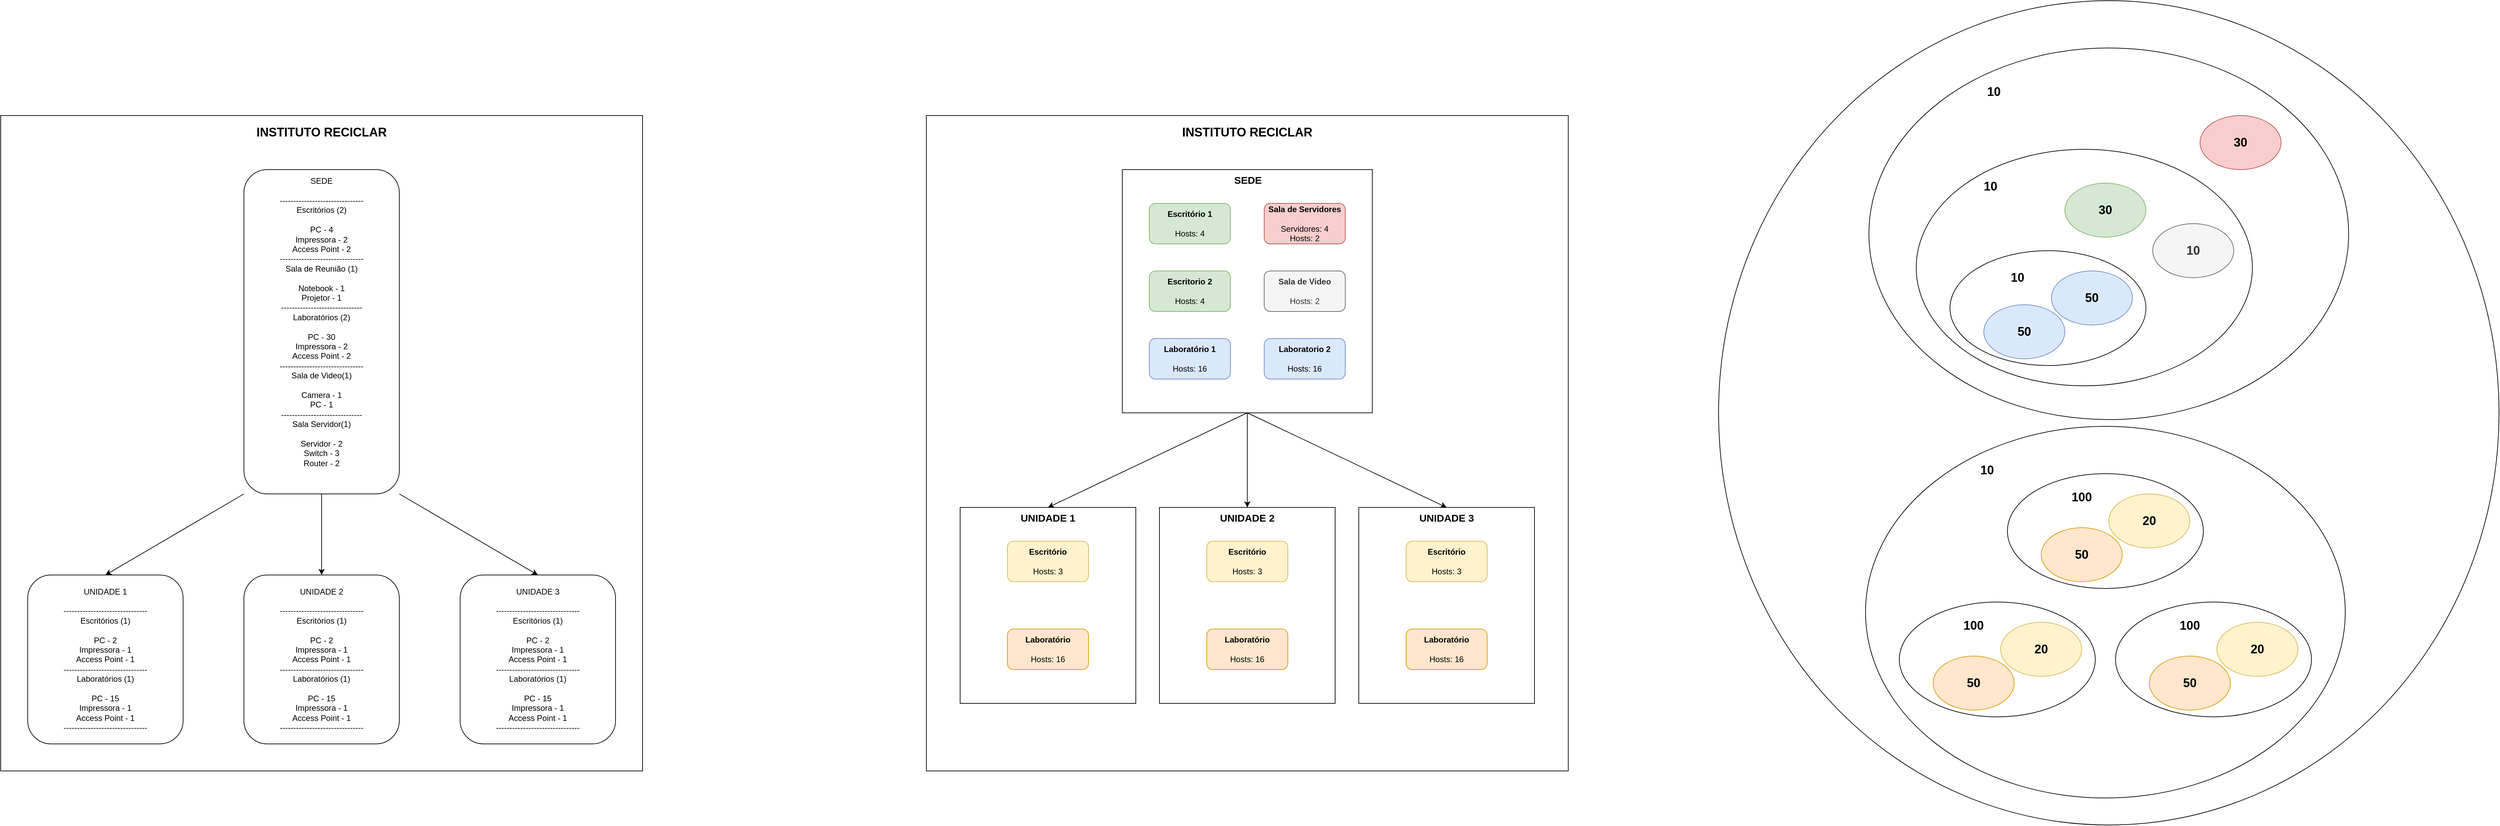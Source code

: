 <mxfile version="23.1.7" type="github">
  <diagram name="Page-1" id="ydfIUNK_gMVmEbcDhQVD">
    <mxGraphModel dx="4621" dy="2442" grid="1" gridSize="10" guides="1" tooltips="1" connect="1" arrows="1" fold="1" page="1" pageScale="1" pageWidth="850" pageHeight="1100" math="0" shadow="0">
      <root>
        <mxCell id="0" />
        <mxCell id="1" parent="0" />
        <mxCell id="fxwuEi95QCL5PJLkfZy1-62" value="" style="ellipse;whiteSpace=wrap;html=1;fillColor=none;" vertex="1" parent="1">
          <mxGeometry x="2492.5" y="-450" width="1155" height="1220" as="geometry" />
        </mxCell>
        <mxCell id="fxwuEi95QCL5PJLkfZy1-61" value="" style="ellipse;whiteSpace=wrap;html=1;fillColor=none;" vertex="1" parent="1">
          <mxGeometry x="2715" y="-380" width="710" height="550" as="geometry" />
        </mxCell>
        <mxCell id="fxwuEi95QCL5PJLkfZy1-58" value="" style="ellipse;whiteSpace=wrap;html=1;fillColor=none;" vertex="1" parent="1">
          <mxGeometry x="2785" y="-230" width="497.5" height="350" as="geometry" />
        </mxCell>
        <mxCell id="fxwuEi95QCL5PJLkfZy1-45" value="" style="ellipse;whiteSpace=wrap;html=1;fillColor=none;" vertex="1" parent="1">
          <mxGeometry x="2710" y="180" width="710" height="550" as="geometry" />
        </mxCell>
        <mxCell id="fxwuEi95QCL5PJLkfZy1-9" value="" style="rounded=0;whiteSpace=wrap;html=1;gradientColor=default;fillColor=none;" vertex="1" parent="1">
          <mxGeometry x="1320" y="-280" width="950" height="970" as="geometry" />
        </mxCell>
        <mxCell id="fxwuEi95QCL5PJLkfZy1-30" style="rounded=0;orthogonalLoop=1;jettySize=auto;html=1;entryX=0.5;entryY=0;entryDx=0;entryDy=0;exitX=0.5;exitY=1;exitDx=0;exitDy=0;" edge="1" parent="1" source="fxwuEi95QCL5PJLkfZy1-7" target="fxwuEi95QCL5PJLkfZy1-18">
          <mxGeometry relative="1" as="geometry" />
        </mxCell>
        <mxCell id="fxwuEi95QCL5PJLkfZy1-31" style="edgeStyle=orthogonalEdgeStyle;rounded=0;orthogonalLoop=1;jettySize=auto;html=1;exitX=0.5;exitY=1;exitDx=0;exitDy=0;entryX=0.5;entryY=0;entryDx=0;entryDy=0;" edge="1" parent="1" source="fxwuEi95QCL5PJLkfZy1-7" target="fxwuEi95QCL5PJLkfZy1-22">
          <mxGeometry relative="1" as="geometry" />
        </mxCell>
        <mxCell id="fxwuEi95QCL5PJLkfZy1-32" style="rounded=0;orthogonalLoop=1;jettySize=auto;html=1;exitX=0.5;exitY=1;exitDx=0;exitDy=0;entryX=0.5;entryY=0;entryDx=0;entryDy=0;" edge="1" parent="1" source="fxwuEi95QCL5PJLkfZy1-7" target="fxwuEi95QCL5PJLkfZy1-26">
          <mxGeometry relative="1" as="geometry" />
        </mxCell>
        <mxCell id="fxwuEi95QCL5PJLkfZy1-7" value="" style="rounded=0;whiteSpace=wrap;html=1;" vertex="1" parent="1">
          <mxGeometry x="1610" y="-200" width="370" height="360" as="geometry" />
        </mxCell>
        <mxCell id="63vsSF0owmm6zfgYTDCI-8" value="" style="rounded=0;whiteSpace=wrap;html=1;gradientColor=default;fillColor=none;" parent="1" vertex="1">
          <mxGeometry x="-50" y="-280" width="950" height="970" as="geometry" />
        </mxCell>
        <mxCell id="63vsSF0owmm6zfgYTDCI-5" style="rounded=0;orthogonalLoop=1;jettySize=auto;html=1;exitX=0;exitY=1;exitDx=0;exitDy=0;entryX=0.5;entryY=0;entryDx=0;entryDy=0;" parent="1" source="63vsSF0owmm6zfgYTDCI-1" target="63vsSF0owmm6zfgYTDCI-2" edge="1">
          <mxGeometry relative="1" as="geometry" />
        </mxCell>
        <mxCell id="63vsSF0owmm6zfgYTDCI-6" style="edgeStyle=orthogonalEdgeStyle;rounded=0;orthogonalLoop=1;jettySize=auto;html=1;exitX=0.5;exitY=1;exitDx=0;exitDy=0;" parent="1" source="63vsSF0owmm6zfgYTDCI-1" target="63vsSF0owmm6zfgYTDCI-4" edge="1">
          <mxGeometry relative="1" as="geometry" />
        </mxCell>
        <mxCell id="63vsSF0owmm6zfgYTDCI-7" style="rounded=0;orthogonalLoop=1;jettySize=auto;html=1;exitX=1;exitY=1;exitDx=0;exitDy=0;entryX=0.5;entryY=0;entryDx=0;entryDy=0;" parent="1" source="63vsSF0owmm6zfgYTDCI-1" target="63vsSF0owmm6zfgYTDCI-3" edge="1">
          <mxGeometry relative="1" as="geometry" />
        </mxCell>
        <mxCell id="63vsSF0owmm6zfgYTDCI-1" value="SEDE&lt;br&gt;&lt;div&gt;&lt;br&gt;&lt;/div&gt;&lt;div&gt;-------------------------------&lt;/div&gt;&lt;div&gt;&lt;span style=&quot;background-color: initial;&quot;&gt;Escritórios (2)&lt;/span&gt;&lt;br&gt;&lt;/div&gt;&lt;div&gt;&lt;br&gt;&lt;/div&gt;&lt;div&gt;PC - 4&lt;/div&gt;&lt;div&gt;Impressora - 2&lt;/div&gt;&lt;div&gt;Access Point - 2&lt;/div&gt;&lt;div&gt;&lt;span style=&quot;background-color: initial;&quot;&gt;-------------------------------&lt;/span&gt;&lt;br&gt;&lt;/div&gt;&lt;div&gt;&lt;span style=&quot;background-color: initial;&quot;&gt;Sala de Reunião (1)&lt;/span&gt;&lt;/div&gt;&lt;div&gt;&lt;span style=&quot;background-color: initial;&quot;&gt;&lt;br&gt;&lt;/span&gt;&lt;/div&gt;&lt;div&gt;&lt;span style=&quot;background-color: initial;&quot;&gt;Notebook - 1&lt;/span&gt;&lt;/div&gt;&lt;div&gt;Projetor - 1&lt;/div&gt;&lt;div&gt;------------------------------&lt;/div&gt;&lt;div&gt;Laboratórios (2)&lt;/div&gt;&lt;div&gt;&lt;br&gt;&lt;/div&gt;&lt;div&gt;PC - 30&lt;/div&gt;&lt;div&gt;Impressora - 2&lt;/div&gt;&lt;div&gt;Access Point - 2&lt;/div&gt;&lt;div&gt;-------------------------------&lt;/div&gt;&lt;div&gt;Sala de Video(1)&lt;/div&gt;&lt;div&gt;&lt;br&gt;&lt;/div&gt;&lt;div&gt;Camera - 1&lt;/div&gt;&lt;div&gt;PC - 1&lt;/div&gt;&lt;div&gt;------------------------------&lt;/div&gt;&lt;div&gt;Sala Servidor(1)&lt;/div&gt;&lt;div&gt;&lt;br&gt;&lt;/div&gt;&lt;div&gt;Servidor - 2&lt;/div&gt;&lt;div&gt;Switch - 3&lt;/div&gt;&lt;div&gt;Router - 2&lt;/div&gt;&lt;div&gt;&lt;br&gt;&lt;/div&gt;&lt;div&gt;&lt;br&gt;&lt;/div&gt;" style="rounded=1;whiteSpace=wrap;html=1;" parent="1" vertex="1">
          <mxGeometry x="310" y="-200" width="230" height="480" as="geometry" />
        </mxCell>
        <mxCell id="63vsSF0owmm6zfgYTDCI-2" value="UNIDADE 1&lt;br style=&quot;border-color: var(--border-color);&quot;&gt;&lt;div style=&quot;border-color: var(--border-color);&quot;&gt;&lt;br style=&quot;border-color: var(--border-color);&quot;&gt;&lt;/div&gt;&lt;div style=&quot;border-color: var(--border-color);&quot;&gt;-------------------------------&lt;/div&gt;&lt;div style=&quot;border-color: var(--border-color);&quot;&gt;Escritórios (1)&lt;br style=&quot;border-color: var(--border-color);&quot;&gt;&lt;/div&gt;&lt;div style=&quot;border-color: var(--border-color);&quot;&gt;&lt;br style=&quot;border-color: var(--border-color);&quot;&gt;&lt;/div&gt;&lt;div style=&quot;border-color: var(--border-color);&quot;&gt;PC - 2&lt;/div&gt;&lt;div style=&quot;border-color: var(--border-color);&quot;&gt;Impressora - 1&lt;/div&gt;&lt;div style=&quot;border-color: var(--border-color);&quot;&gt;Access Point - 1&lt;/div&gt;&lt;div style=&quot;border-color: var(--border-color);&quot;&gt;&lt;span style=&quot;border-color: var(--border-color); background-color: initial;&quot;&gt;-------------------------------&lt;/span&gt;&lt;br style=&quot;border-color: var(--border-color);&quot;&gt;&lt;/div&gt;&lt;div style=&quot;border-color: var(--border-color);&quot;&gt;Laboratórios (1)&lt;/div&gt;&lt;div style=&quot;border-color: var(--border-color);&quot;&gt;&lt;br style=&quot;border-color: var(--border-color);&quot;&gt;&lt;/div&gt;&lt;div style=&quot;border-color: var(--border-color);&quot;&gt;PC - 15&lt;/div&gt;&lt;div style=&quot;border-color: var(--border-color);&quot;&gt;Impressora - 1&lt;/div&gt;&lt;div style=&quot;border-color: var(--border-color);&quot;&gt;Access Point - 1&lt;/div&gt;&lt;div style=&quot;border-color: var(--border-color);&quot;&gt;-------------------------------&lt;/div&gt;" style="rounded=1;whiteSpace=wrap;html=1;" parent="1" vertex="1">
          <mxGeometry x="-10" y="400" width="230" height="250" as="geometry" />
        </mxCell>
        <mxCell id="63vsSF0owmm6zfgYTDCI-3" value="UNIDADE 3&lt;br style=&quot;border-color: var(--border-color);&quot;&gt;&lt;div style=&quot;border-color: var(--border-color);&quot;&gt;&lt;br style=&quot;border-color: var(--border-color);&quot;&gt;&lt;/div&gt;&lt;div style=&quot;border-color: var(--border-color);&quot;&gt;-------------------------------&lt;/div&gt;&lt;div style=&quot;border-color: var(--border-color);&quot;&gt;Escritórios (1)&lt;br style=&quot;border-color: var(--border-color);&quot;&gt;&lt;/div&gt;&lt;div style=&quot;border-color: var(--border-color);&quot;&gt;&lt;br style=&quot;border-color: var(--border-color);&quot;&gt;&lt;/div&gt;&lt;div style=&quot;border-color: var(--border-color);&quot;&gt;PC - 2&lt;/div&gt;&lt;div style=&quot;border-color: var(--border-color);&quot;&gt;Impressora - 1&lt;/div&gt;&lt;div style=&quot;border-color: var(--border-color);&quot;&gt;Access Point - 1&lt;/div&gt;&lt;div style=&quot;border-color: var(--border-color);&quot;&gt;-------------------------------&lt;br style=&quot;border-color: var(--border-color);&quot;&gt;&lt;/div&gt;&lt;div style=&quot;border-color: var(--border-color);&quot;&gt;Laboratórios (1)&lt;/div&gt;&lt;div style=&quot;border-color: var(--border-color);&quot;&gt;&lt;br style=&quot;border-color: var(--border-color);&quot;&gt;&lt;/div&gt;&lt;div style=&quot;border-color: var(--border-color);&quot;&gt;PC - 15&lt;/div&gt;&lt;div style=&quot;border-color: var(--border-color);&quot;&gt;Impressora - 1&lt;/div&gt;&lt;div style=&quot;border-color: var(--border-color);&quot;&gt;Access Point - 1&lt;/div&gt;&lt;div style=&quot;border-color: var(--border-color);&quot;&gt;-------------------------------&lt;/div&gt;" style="rounded=1;whiteSpace=wrap;html=1;" parent="1" vertex="1">
          <mxGeometry x="630" y="400" width="230" height="250" as="geometry" />
        </mxCell>
        <mxCell id="63vsSF0owmm6zfgYTDCI-4" value="UNIDADE 2&lt;br style=&quot;border-color: var(--border-color);&quot;&gt;&lt;div style=&quot;border-color: var(--border-color);&quot;&gt;&lt;br style=&quot;border-color: var(--border-color);&quot;&gt;&lt;/div&gt;&lt;div style=&quot;border-color: var(--border-color);&quot;&gt;-------------------------------&lt;/div&gt;&lt;div style=&quot;border-color: var(--border-color);&quot;&gt;Escritórios (1)&lt;br style=&quot;border-color: var(--border-color);&quot;&gt;&lt;/div&gt;&lt;div style=&quot;border-color: var(--border-color);&quot;&gt;&lt;br style=&quot;border-color: var(--border-color);&quot;&gt;&lt;/div&gt;&lt;div style=&quot;border-color: var(--border-color);&quot;&gt;PC - 2&lt;/div&gt;&lt;div style=&quot;border-color: var(--border-color);&quot;&gt;Impressora - 1&lt;/div&gt;&lt;div style=&quot;border-color: var(--border-color);&quot;&gt;Access Point - 1&lt;/div&gt;&lt;div style=&quot;border-color: var(--border-color);&quot;&gt;-------------------------------&lt;br style=&quot;border-color: var(--border-color);&quot;&gt;&lt;/div&gt;&lt;div style=&quot;border-color: var(--border-color);&quot;&gt;Laboratórios (1)&lt;/div&gt;&lt;div style=&quot;border-color: var(--border-color);&quot;&gt;&lt;br style=&quot;border-color: var(--border-color);&quot;&gt;&lt;/div&gt;&lt;div style=&quot;border-color: var(--border-color);&quot;&gt;PC - 15&lt;/div&gt;&lt;div style=&quot;border-color: var(--border-color);&quot;&gt;Impressora - 1&lt;/div&gt;&lt;div style=&quot;border-color: var(--border-color);&quot;&gt;Access Point - 1&lt;/div&gt;&lt;div style=&quot;border-color: var(--border-color);&quot;&gt;-------------------------------&lt;/div&gt;" style="rounded=1;whiteSpace=wrap;html=1;" parent="1" vertex="1">
          <mxGeometry x="310" y="400" width="230" height="250" as="geometry" />
        </mxCell>
        <mxCell id="63vsSF0owmm6zfgYTDCI-9" value="&lt;b&gt;&lt;font style=&quot;font-size: 18px;&quot;&gt;INSTITUTO RECICLAR&lt;/font&gt;&lt;/b&gt;" style="text;html=1;align=center;verticalAlign=middle;whiteSpace=wrap;rounded=0;" parent="1" vertex="1">
          <mxGeometry x="165" y="-270" width="520" height="30" as="geometry" />
        </mxCell>
        <mxCell id="fxwuEi95QCL5PJLkfZy1-1" value="&lt;b&gt;Escritório 1&lt;br&gt;&lt;/b&gt;&lt;br&gt;Hosts: 4" style="rounded=1;whiteSpace=wrap;html=1;fillColor=#d5e8d4;strokeColor=#82b366;" vertex="1" parent="1">
          <mxGeometry x="1650" y="-150" width="120" height="60" as="geometry" />
        </mxCell>
        <mxCell id="fxwuEi95QCL5PJLkfZy1-2" value="&lt;b&gt;Escritorio 2&lt;br&gt;&lt;/b&gt;&lt;br&gt;Hosts: 4" style="rounded=1;whiteSpace=wrap;html=1;fillColor=#d5e8d4;strokeColor=#82b366;" vertex="1" parent="1">
          <mxGeometry x="1650" y="-50" width="120" height="60" as="geometry" />
        </mxCell>
        <mxCell id="fxwuEi95QCL5PJLkfZy1-3" value="&lt;b&gt;Laboratório 1&lt;br&gt;&lt;/b&gt;&lt;br&gt;Hosts: 16" style="rounded=1;whiteSpace=wrap;html=1;fillColor=#dae8fc;strokeColor=#6c8ebf;" vertex="1" parent="1">
          <mxGeometry x="1650" y="50" width="120" height="60" as="geometry" />
        </mxCell>
        <mxCell id="fxwuEi95QCL5PJLkfZy1-4" value="&lt;b&gt;Laboratorio 2&lt;br&gt;&lt;/b&gt;&lt;br&gt;Hosts: 16" style="rounded=1;whiteSpace=wrap;html=1;fillColor=#dae8fc;strokeColor=#6c8ebf;" vertex="1" parent="1">
          <mxGeometry x="1820" y="50" width="120" height="60" as="geometry" />
        </mxCell>
        <mxCell id="fxwuEi95QCL5PJLkfZy1-5" value="&lt;b&gt;Sala de Video&lt;br&gt;&lt;/b&gt;&lt;br&gt;Hosts: 2" style="rounded=1;whiteSpace=wrap;html=1;fillColor=#f5f5f5;fontColor=#333333;strokeColor=#666666;" vertex="1" parent="1">
          <mxGeometry x="1820" y="-50" width="120" height="60" as="geometry" />
        </mxCell>
        <mxCell id="fxwuEi95QCL5PJLkfZy1-6" value="&lt;b&gt;Sala de Servidores&lt;br&gt;&lt;/b&gt;&lt;br&gt;Servidores: 4&lt;br&gt;Hosts: 2" style="rounded=1;whiteSpace=wrap;html=1;fillColor=#f8cecc;strokeColor=#b85450;" vertex="1" parent="1">
          <mxGeometry x="1820" y="-150" width="120" height="60" as="geometry" />
        </mxCell>
        <mxCell id="fxwuEi95QCL5PJLkfZy1-8" value="&lt;b&gt;&lt;font style=&quot;font-size: 15px;&quot;&gt;SEDE&lt;/font&gt;&lt;/b&gt;" style="text;html=1;align=center;verticalAlign=middle;whiteSpace=wrap;rounded=0;" vertex="1" parent="1">
          <mxGeometry x="1691" y="-200" width="210" height="30" as="geometry" />
        </mxCell>
        <mxCell id="fxwuEi95QCL5PJLkfZy1-10" value="&lt;b&gt;&lt;font style=&quot;font-size: 18px;&quot;&gt;INSTITUTO RECICLAR&lt;/font&gt;&lt;/b&gt;" style="text;html=1;align=center;verticalAlign=middle;whiteSpace=wrap;rounded=0;" vertex="1" parent="1">
          <mxGeometry x="1535" y="-270" width="520" height="30" as="geometry" />
        </mxCell>
        <mxCell id="fxwuEi95QCL5PJLkfZy1-11" value="" style="rounded=0;whiteSpace=wrap;html=1;" vertex="1" parent="1">
          <mxGeometry x="1370" y="300" width="260" height="290" as="geometry" />
        </mxCell>
        <mxCell id="fxwuEi95QCL5PJLkfZy1-12" value="&lt;b&gt;Escritório&lt;br&gt;&lt;/b&gt;&lt;br&gt;Hosts: 3" style="rounded=1;whiteSpace=wrap;html=1;fillColor=#fff2cc;strokeColor=#d6b656;" vertex="1" parent="1">
          <mxGeometry x="1440" y="350" width="120" height="60" as="geometry" />
        </mxCell>
        <mxCell id="fxwuEi95QCL5PJLkfZy1-14" value="&lt;b&gt;Laboratório&lt;br&gt;&lt;/b&gt;&lt;br&gt;Hosts: 16" style="rounded=1;whiteSpace=wrap;html=1;fillColor=#ffe6cc;strokeColor=#d79b00;" vertex="1" parent="1">
          <mxGeometry x="1440" y="480" width="120" height="60" as="geometry" />
        </mxCell>
        <mxCell id="fxwuEi95QCL5PJLkfZy1-18" value="&lt;b&gt;&lt;font style=&quot;font-size: 15px;&quot;&gt;UNIDADE 1&lt;/font&gt;&lt;/b&gt;" style="text;html=1;align=center;verticalAlign=middle;whiteSpace=wrap;rounded=0;" vertex="1" parent="1">
          <mxGeometry x="1395" y="300" width="210" height="30" as="geometry" />
        </mxCell>
        <mxCell id="fxwuEi95QCL5PJLkfZy1-19" value="" style="rounded=0;whiteSpace=wrap;html=1;" vertex="1" parent="1">
          <mxGeometry x="1665" y="300" width="260" height="290" as="geometry" />
        </mxCell>
        <mxCell id="fxwuEi95QCL5PJLkfZy1-20" value="&lt;b&gt;Escritório&lt;br&gt;&lt;/b&gt;&lt;br&gt;Hosts: 3" style="rounded=1;whiteSpace=wrap;html=1;fillColor=#fff2cc;strokeColor=#d6b656;" vertex="1" parent="1">
          <mxGeometry x="1735" y="350" width="120" height="60" as="geometry" />
        </mxCell>
        <mxCell id="fxwuEi95QCL5PJLkfZy1-21" value="&lt;b&gt;Laboratório&lt;br&gt;&lt;/b&gt;&lt;br&gt;Hosts: 16" style="rounded=1;whiteSpace=wrap;html=1;fillColor=#ffe6cc;strokeColor=#d79b00;" vertex="1" parent="1">
          <mxGeometry x="1735" y="480" width="120" height="60" as="geometry" />
        </mxCell>
        <mxCell id="fxwuEi95QCL5PJLkfZy1-22" value="&lt;b&gt;&lt;font style=&quot;font-size: 15px;&quot;&gt;UNIDADE 2&lt;/font&gt;&lt;/b&gt;" style="text;html=1;align=center;verticalAlign=middle;whiteSpace=wrap;rounded=0;" vertex="1" parent="1">
          <mxGeometry x="1690" y="300" width="210" height="30" as="geometry" />
        </mxCell>
        <mxCell id="fxwuEi95QCL5PJLkfZy1-23" value="" style="rounded=0;whiteSpace=wrap;html=1;" vertex="1" parent="1">
          <mxGeometry x="1960" y="300" width="260" height="290" as="geometry" />
        </mxCell>
        <mxCell id="fxwuEi95QCL5PJLkfZy1-24" value="&lt;b&gt;Escritório&lt;br&gt;&lt;/b&gt;&lt;br&gt;Hosts: 3" style="rounded=1;whiteSpace=wrap;html=1;fillColor=#fff2cc;strokeColor=#d6b656;" vertex="1" parent="1">
          <mxGeometry x="2030" y="350" width="120" height="60" as="geometry" />
        </mxCell>
        <mxCell id="fxwuEi95QCL5PJLkfZy1-25" value="&lt;b&gt;Laboratório&lt;br&gt;&lt;/b&gt;&lt;br&gt;Hosts: 16" style="rounded=1;whiteSpace=wrap;html=1;fillColor=#ffe6cc;strokeColor=#d79b00;" vertex="1" parent="1">
          <mxGeometry x="2030" y="480" width="120" height="60" as="geometry" />
        </mxCell>
        <mxCell id="fxwuEi95QCL5PJLkfZy1-26" value="&lt;b&gt;&lt;font style=&quot;font-size: 15px;&quot;&gt;UNIDADE 3&lt;/font&gt;&lt;/b&gt;" style="text;html=1;align=center;verticalAlign=middle;whiteSpace=wrap;rounded=0;" vertex="1" parent="1">
          <mxGeometry x="1985" y="300" width="210" height="30" as="geometry" />
        </mxCell>
        <mxCell id="fxwuEi95QCL5PJLkfZy1-34" value="" style="ellipse;whiteSpace=wrap;html=1;fillColor=none;" vertex="1" parent="1">
          <mxGeometry x="2920" y="250" width="290" height="170" as="geometry" />
        </mxCell>
        <mxCell id="fxwuEi95QCL5PJLkfZy1-33" value="&lt;font style=&quot;font-size: 18px;&quot;&gt;&lt;b&gt;50&lt;/b&gt;&lt;/font&gt;" style="ellipse;whiteSpace=wrap;html=1;fillColor=#ffe6cc;strokeColor=#d79b00;" vertex="1" parent="1">
          <mxGeometry x="2970" y="330" width="120" height="80" as="geometry" />
        </mxCell>
        <mxCell id="fxwuEi95QCL5PJLkfZy1-35" value="&lt;font style=&quot;font-size: 18px;&quot;&gt;&lt;b&gt;20&lt;/b&gt;&lt;/font&gt;" style="ellipse;whiteSpace=wrap;html=1;fillColor=#fff2cc;strokeColor=#d6b656;" vertex="1" parent="1">
          <mxGeometry x="3070" y="280" width="120" height="80" as="geometry" />
        </mxCell>
        <mxCell id="fxwuEi95QCL5PJLkfZy1-36" value="&lt;font style=&quot;font-size: 18px;&quot;&gt;&lt;b&gt;100&lt;/b&gt;&lt;/font&gt;" style="text;html=1;align=center;verticalAlign=middle;whiteSpace=wrap;rounded=0;" vertex="1" parent="1">
          <mxGeometry x="3000" y="270" width="60" height="30" as="geometry" />
        </mxCell>
        <mxCell id="fxwuEi95QCL5PJLkfZy1-37" value="" style="ellipse;whiteSpace=wrap;html=1;fillColor=none;" vertex="1" parent="1">
          <mxGeometry x="2760" y="440" width="290" height="170" as="geometry" />
        </mxCell>
        <mxCell id="fxwuEi95QCL5PJLkfZy1-38" value="&lt;font style=&quot;font-size: 18px;&quot;&gt;&lt;b&gt;50&lt;/b&gt;&lt;/font&gt;" style="ellipse;whiteSpace=wrap;html=1;fillColor=#ffe6cc;strokeColor=#d79b00;" vertex="1" parent="1">
          <mxGeometry x="2810" y="520" width="120" height="80" as="geometry" />
        </mxCell>
        <mxCell id="fxwuEi95QCL5PJLkfZy1-39" value="&lt;b&gt;&lt;font style=&quot;font-size: 18px;&quot;&gt;20&lt;/font&gt;&lt;/b&gt;" style="ellipse;whiteSpace=wrap;html=1;fillColor=#fff2cc;strokeColor=#d6b656;" vertex="1" parent="1">
          <mxGeometry x="2910" y="470" width="120" height="80" as="geometry" />
        </mxCell>
        <mxCell id="fxwuEi95QCL5PJLkfZy1-40" value="&lt;font style=&quot;font-size: 18px;&quot;&gt;&lt;b&gt;100&lt;/b&gt;&lt;/font&gt;" style="text;html=1;align=center;verticalAlign=middle;whiteSpace=wrap;rounded=0;" vertex="1" parent="1">
          <mxGeometry x="2840" y="460" width="60" height="30" as="geometry" />
        </mxCell>
        <mxCell id="fxwuEi95QCL5PJLkfZy1-41" value="" style="ellipse;whiteSpace=wrap;html=1;fillColor=none;" vertex="1" parent="1">
          <mxGeometry x="3080" y="440" width="290" height="170" as="geometry" />
        </mxCell>
        <mxCell id="fxwuEi95QCL5PJLkfZy1-42" value="&lt;font style=&quot;font-size: 18px;&quot;&gt;&lt;b&gt;50&lt;/b&gt;&lt;/font&gt;" style="ellipse;whiteSpace=wrap;html=1;fillColor=#ffe6cc;strokeColor=#d79b00;" vertex="1" parent="1">
          <mxGeometry x="3130" y="520" width="120" height="80" as="geometry" />
        </mxCell>
        <mxCell id="fxwuEi95QCL5PJLkfZy1-43" value="&lt;font style=&quot;font-size: 18px;&quot;&gt;&lt;b&gt;20&lt;/b&gt;&lt;/font&gt;" style="ellipse;whiteSpace=wrap;html=1;fillColor=#fff2cc;strokeColor=#d6b656;" vertex="1" parent="1">
          <mxGeometry x="3230" y="470" width="120" height="80" as="geometry" />
        </mxCell>
        <mxCell id="fxwuEi95QCL5PJLkfZy1-44" value="&lt;font style=&quot;font-size: 18px;&quot;&gt;&lt;b&gt;100&lt;/b&gt;&lt;/font&gt;" style="text;html=1;align=center;verticalAlign=middle;whiteSpace=wrap;rounded=0;" vertex="1" parent="1">
          <mxGeometry x="3160" y="460" width="60" height="30" as="geometry" />
        </mxCell>
        <mxCell id="fxwuEi95QCL5PJLkfZy1-46" value="&lt;font style=&quot;font-size: 18px;&quot;&gt;&lt;b&gt;10&lt;/b&gt;&lt;/font&gt;" style="text;html=1;align=center;verticalAlign=middle;whiteSpace=wrap;rounded=0;" vertex="1" parent="1">
          <mxGeometry x="2860" y="230" width="60" height="30" as="geometry" />
        </mxCell>
        <mxCell id="fxwuEi95QCL5PJLkfZy1-47" value="&lt;font style=&quot;font-size: 18px;&quot;&gt;&lt;b&gt;30&lt;/b&gt;&lt;/font&gt;" style="ellipse;whiteSpace=wrap;html=1;fillColor=#d5e8d4;strokeColor=#82b366;" vertex="1" parent="1">
          <mxGeometry x="3005" y="-180" width="120" height="80" as="geometry" />
        </mxCell>
        <mxCell id="fxwuEi95QCL5PJLkfZy1-50" value="&lt;font style=&quot;font-size: 18px;&quot;&gt;&lt;b&gt;10&lt;/b&gt;&lt;/font&gt;" style="ellipse;whiteSpace=wrap;html=1;fillColor=#f5f5f5;fontColor=#333333;strokeColor=#666666;" vertex="1" parent="1">
          <mxGeometry x="3135" y="-120" width="120" height="80" as="geometry" />
        </mxCell>
        <mxCell id="fxwuEi95QCL5PJLkfZy1-51" value="&lt;font style=&quot;font-size: 18px;&quot;&gt;&lt;b&gt;30&lt;/b&gt;&lt;/font&gt;" style="ellipse;whiteSpace=wrap;html=1;fillColor=#f8cecc;strokeColor=#b85450;" vertex="1" parent="1">
          <mxGeometry x="3205" y="-280" width="120" height="80" as="geometry" />
        </mxCell>
        <mxCell id="fxwuEi95QCL5PJLkfZy1-54" value="" style="ellipse;whiteSpace=wrap;html=1;fillColor=none;" vertex="1" parent="1">
          <mxGeometry x="2835" y="-80" width="290" height="170" as="geometry" />
        </mxCell>
        <mxCell id="fxwuEi95QCL5PJLkfZy1-55" value="&lt;font style=&quot;font-size: 18px;&quot;&gt;&lt;b&gt;50&lt;/b&gt;&lt;/font&gt;" style="ellipse;whiteSpace=wrap;html=1;fillColor=#dae8fc;strokeColor=#6c8ebf;" vertex="1" parent="1">
          <mxGeometry x="2885" width="120" height="80" as="geometry" />
        </mxCell>
        <mxCell id="fxwuEi95QCL5PJLkfZy1-56" value="&lt;font style=&quot;font-size: 18px;&quot;&gt;&lt;b&gt;50&lt;/b&gt;&lt;/font&gt;" style="ellipse;whiteSpace=wrap;html=1;fillColor=#dae8fc;strokeColor=#6c8ebf;" vertex="1" parent="1">
          <mxGeometry x="2985" y="-50" width="120" height="80" as="geometry" />
        </mxCell>
        <mxCell id="fxwuEi95QCL5PJLkfZy1-57" value="&lt;font style=&quot;font-size: 18px;&quot;&gt;&lt;b&gt;10&lt;/b&gt;&lt;/font&gt;" style="text;html=1;align=center;verticalAlign=middle;whiteSpace=wrap;rounded=0;" vertex="1" parent="1">
          <mxGeometry x="2905" y="-55" width="60" height="30" as="geometry" />
        </mxCell>
        <mxCell id="fxwuEi95QCL5PJLkfZy1-59" value="&lt;font style=&quot;font-size: 18px;&quot;&gt;&lt;b&gt;10&lt;/b&gt;&lt;/font&gt;" style="text;html=1;align=center;verticalAlign=middle;whiteSpace=wrap;rounded=0;" vertex="1" parent="1">
          <mxGeometry x="2865" y="-190" width="60" height="30" as="geometry" />
        </mxCell>
        <mxCell id="fxwuEi95QCL5PJLkfZy1-63" value="&lt;font style=&quot;font-size: 18px;&quot;&gt;&lt;b&gt;10&lt;/b&gt;&lt;/font&gt;" style="text;html=1;align=center;verticalAlign=middle;whiteSpace=wrap;rounded=0;" vertex="1" parent="1">
          <mxGeometry x="2870" y="-330" width="60" height="30" as="geometry" />
        </mxCell>
      </root>
    </mxGraphModel>
  </diagram>
</mxfile>
